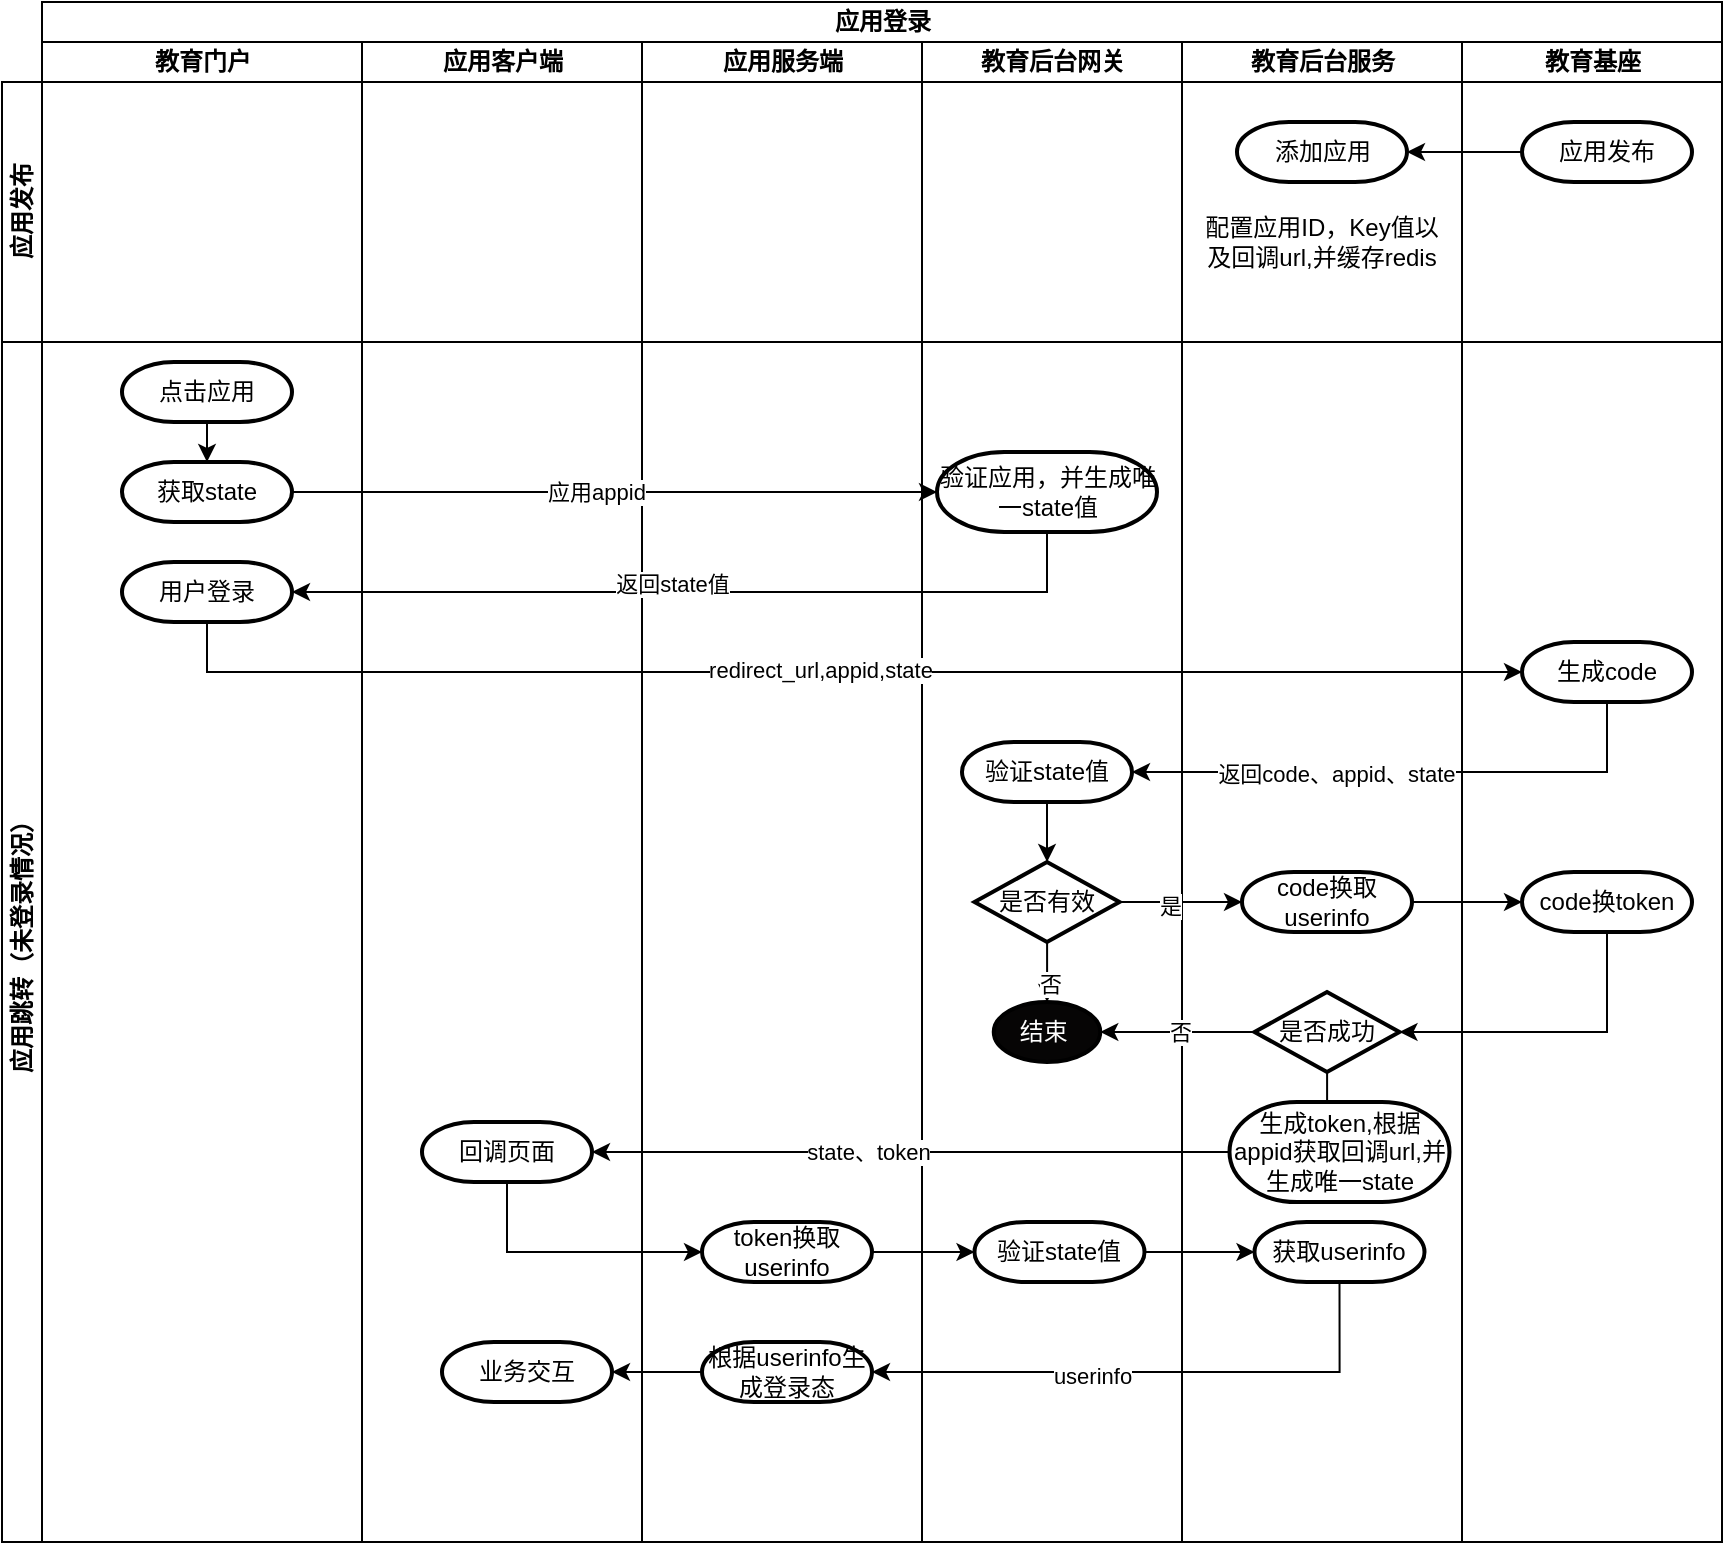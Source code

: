 <mxfile version="21.0.2" type="github">
  <diagram id="6a731a19-8d31-9384-78a2-239565b7b9f0" name="Page-1">
    <mxGraphModel dx="1122" dy="701" grid="1" gridSize="10" guides="1" tooltips="1" connect="1" arrows="1" fold="1" page="1" pageScale="1" pageWidth="1169" pageHeight="827" background="none" math="0" shadow="0">
      <root>
        <mxCell id="0" />
        <mxCell id="1" parent="0" />
        <mxCell id="Pkom4mgUufGUyZToT8Yp-150" value="应用登录" style="swimlane;childLayout=stackLayout;resizeParent=1;resizeParentMax=0;startSize=20;html=1;" vertex="1" parent="1">
          <mxGeometry x="180" y="110" width="840" height="770" as="geometry" />
        </mxCell>
        <mxCell id="Pkom4mgUufGUyZToT8Yp-151" value="教育门户" style="swimlane;startSize=20;html=1;" vertex="1" parent="Pkom4mgUufGUyZToT8Yp-150">
          <mxGeometry y="20" width="160" height="750" as="geometry" />
        </mxCell>
        <mxCell id="Pkom4mgUufGUyZToT8Yp-152" value="应用客户端" style="swimlane;startSize=20;html=1;" vertex="1" parent="Pkom4mgUufGUyZToT8Yp-150">
          <mxGeometry x="160" y="20" width="140" height="750" as="geometry" />
        </mxCell>
        <mxCell id="Pkom4mgUufGUyZToT8Yp-153" value="应用服务端" style="swimlane;startSize=20;html=1;" vertex="1" parent="Pkom4mgUufGUyZToT8Yp-150">
          <mxGeometry x="300" y="20" width="140" height="750" as="geometry" />
        </mxCell>
        <mxCell id="Pkom4mgUufGUyZToT8Yp-160" value="教育后台网关" style="swimlane;startSize=20;html=1;" vertex="1" parent="Pkom4mgUufGUyZToT8Yp-150">
          <mxGeometry x="440" y="20" width="130" height="750" as="geometry" />
        </mxCell>
        <mxCell id="Pkom4mgUufGUyZToT8Yp-158" value="教育后台服务" style="swimlane;startSize=20;html=1;" vertex="1" parent="Pkom4mgUufGUyZToT8Yp-150">
          <mxGeometry x="570" y="20" width="140" height="750" as="geometry" />
        </mxCell>
        <mxCell id="Pkom4mgUufGUyZToT8Yp-162" value="教育基座" style="swimlane;startSize=20;html=1;" vertex="1" parent="Pkom4mgUufGUyZToT8Yp-150">
          <mxGeometry x="710" y="20" width="130" height="750" as="geometry" />
        </mxCell>
        <mxCell id="Pkom4mgUufGUyZToT8Yp-168" value="应用发布" style="swimlane;startSize=20;horizontal=0;html=1;movable=1;resizable=1;rotatable=1;deletable=1;editable=1;locked=0;connectable=1;" vertex="1" parent="1">
          <mxGeometry x="160" y="150" width="860" height="130" as="geometry" />
        </mxCell>
        <mxCell id="Pkom4mgUufGUyZToT8Yp-172" style="edgeStyle=orthogonalEdgeStyle;rounded=0;orthogonalLoop=1;jettySize=auto;html=1;entryX=1;entryY=0.5;entryDx=0;entryDy=0;entryPerimeter=0;" edge="1" parent="Pkom4mgUufGUyZToT8Yp-168" source="Pkom4mgUufGUyZToT8Yp-170" target="Pkom4mgUufGUyZToT8Yp-171">
          <mxGeometry relative="1" as="geometry" />
        </mxCell>
        <mxCell id="Pkom4mgUufGUyZToT8Yp-170" value="应用发布" style="strokeWidth=2;html=1;shape=mxgraph.flowchart.terminator;whiteSpace=wrap;" vertex="1" parent="Pkom4mgUufGUyZToT8Yp-168">
          <mxGeometry x="760" y="20" width="85" height="30" as="geometry" />
        </mxCell>
        <mxCell id="Pkom4mgUufGUyZToT8Yp-171" value="添加应用" style="strokeWidth=2;html=1;shape=mxgraph.flowchart.terminator;whiteSpace=wrap;" vertex="1" parent="Pkom4mgUufGUyZToT8Yp-168">
          <mxGeometry x="617.5" y="20" width="85" height="30" as="geometry" />
        </mxCell>
        <mxCell id="Pkom4mgUufGUyZToT8Yp-173" value="配置应用ID，Key值以及回调url,并缓存redis" style="text;html=1;strokeColor=none;fillColor=none;align=center;verticalAlign=middle;whiteSpace=wrap;rounded=0;" vertex="1" parent="Pkom4mgUufGUyZToT8Yp-168">
          <mxGeometry x="600" y="60" width="120" height="40" as="geometry" />
        </mxCell>
        <mxCell id="Pkom4mgUufGUyZToT8Yp-174" value="应用跳转（未登录情况）" style="swimlane;startSize=20;horizontal=0;html=1;movable=1;resizable=1;rotatable=1;deletable=1;editable=1;locked=0;connectable=1;" vertex="1" parent="1">
          <mxGeometry x="160" y="280" width="860" height="600" as="geometry" />
        </mxCell>
        <mxCell id="Pkom4mgUufGUyZToT8Yp-182" style="edgeStyle=orthogonalEdgeStyle;rounded=0;orthogonalLoop=1;jettySize=auto;html=1;entryX=0.5;entryY=0;entryDx=0;entryDy=0;entryPerimeter=0;" edge="1" parent="Pkom4mgUufGUyZToT8Yp-174" source="Pkom4mgUufGUyZToT8Yp-179" target="Pkom4mgUufGUyZToT8Yp-180">
          <mxGeometry relative="1" as="geometry" />
        </mxCell>
        <mxCell id="Pkom4mgUufGUyZToT8Yp-179" value="点击应用" style="strokeWidth=2;html=1;shape=mxgraph.flowchart.terminator;whiteSpace=wrap;" vertex="1" parent="Pkom4mgUufGUyZToT8Yp-174">
          <mxGeometry x="60" y="10" width="85" height="30" as="geometry" />
        </mxCell>
        <mxCell id="Pkom4mgUufGUyZToT8Yp-183" style="edgeStyle=orthogonalEdgeStyle;rounded=0;orthogonalLoop=1;jettySize=auto;html=1;entryX=0;entryY=0.5;entryDx=0;entryDy=0;entryPerimeter=0;" edge="1" parent="Pkom4mgUufGUyZToT8Yp-174" source="Pkom4mgUufGUyZToT8Yp-180" target="Pkom4mgUufGUyZToT8Yp-181">
          <mxGeometry relative="1" as="geometry" />
        </mxCell>
        <mxCell id="Pkom4mgUufGUyZToT8Yp-184" value="应用appid" style="edgeLabel;html=1;align=center;verticalAlign=middle;resizable=0;points=[];" vertex="1" connectable="0" parent="Pkom4mgUufGUyZToT8Yp-183">
          <mxGeometry x="-0.055" relative="1" as="geometry">
            <mxPoint x="-1" as="offset" />
          </mxGeometry>
        </mxCell>
        <mxCell id="Pkom4mgUufGUyZToT8Yp-180" value="获取state" style="strokeWidth=2;html=1;shape=mxgraph.flowchart.terminator;whiteSpace=wrap;" vertex="1" parent="Pkom4mgUufGUyZToT8Yp-174">
          <mxGeometry x="60" y="60" width="85" height="30" as="geometry" />
        </mxCell>
        <mxCell id="Pkom4mgUufGUyZToT8Yp-186" style="edgeStyle=orthogonalEdgeStyle;rounded=0;orthogonalLoop=1;jettySize=auto;html=1;entryX=1;entryY=0.5;entryDx=0;entryDy=0;entryPerimeter=0;exitX=0.5;exitY=1;exitDx=0;exitDy=0;exitPerimeter=0;" edge="1" parent="Pkom4mgUufGUyZToT8Yp-174" source="Pkom4mgUufGUyZToT8Yp-181" target="Pkom4mgUufGUyZToT8Yp-185">
          <mxGeometry relative="1" as="geometry" />
        </mxCell>
        <mxCell id="Pkom4mgUufGUyZToT8Yp-189" value="返回state值" style="edgeLabel;html=1;align=center;verticalAlign=middle;resizable=0;points=[];" vertex="1" connectable="0" parent="Pkom4mgUufGUyZToT8Yp-186">
          <mxGeometry x="0.067" y="-4" relative="1" as="geometry">
            <mxPoint as="offset" />
          </mxGeometry>
        </mxCell>
        <mxCell id="Pkom4mgUufGUyZToT8Yp-181" value="验证应用，并生成唯一state值" style="strokeWidth=2;html=1;shape=mxgraph.flowchart.terminator;whiteSpace=wrap;" vertex="1" parent="Pkom4mgUufGUyZToT8Yp-174">
          <mxGeometry x="467.5" y="55" width="110" height="40" as="geometry" />
        </mxCell>
        <mxCell id="Pkom4mgUufGUyZToT8Yp-188" style="edgeStyle=orthogonalEdgeStyle;rounded=0;orthogonalLoop=1;jettySize=auto;html=1;entryX=0;entryY=0.5;entryDx=0;entryDy=0;entryPerimeter=0;exitX=0.5;exitY=1;exitDx=0;exitDy=0;exitPerimeter=0;" edge="1" parent="Pkom4mgUufGUyZToT8Yp-174" source="Pkom4mgUufGUyZToT8Yp-185" target="Pkom4mgUufGUyZToT8Yp-187">
          <mxGeometry relative="1" as="geometry" />
        </mxCell>
        <mxCell id="Pkom4mgUufGUyZToT8Yp-190" value="redirect_url,appid,state" style="edgeLabel;html=1;align=center;verticalAlign=middle;resizable=0;points=[];" vertex="1" connectable="0" parent="Pkom4mgUufGUyZToT8Yp-188">
          <mxGeometry x="-0.028" y="1" relative="1" as="geometry">
            <mxPoint as="offset" />
          </mxGeometry>
        </mxCell>
        <mxCell id="Pkom4mgUufGUyZToT8Yp-185" value="用户登录" style="strokeWidth=2;html=1;shape=mxgraph.flowchart.terminator;whiteSpace=wrap;" vertex="1" parent="Pkom4mgUufGUyZToT8Yp-174">
          <mxGeometry x="60" y="110" width="85" height="30" as="geometry" />
        </mxCell>
        <mxCell id="Pkom4mgUufGUyZToT8Yp-192" style="edgeStyle=orthogonalEdgeStyle;rounded=0;orthogonalLoop=1;jettySize=auto;html=1;entryX=1;entryY=0.5;entryDx=0;entryDy=0;entryPerimeter=0;exitX=0.5;exitY=1;exitDx=0;exitDy=0;exitPerimeter=0;" edge="1" parent="Pkom4mgUufGUyZToT8Yp-174" source="Pkom4mgUufGUyZToT8Yp-187" target="Pkom4mgUufGUyZToT8Yp-191">
          <mxGeometry relative="1" as="geometry" />
        </mxCell>
        <mxCell id="Pkom4mgUufGUyZToT8Yp-193" value="返回code、appid、state" style="edgeLabel;html=1;align=center;verticalAlign=middle;resizable=0;points=[];" vertex="1" connectable="0" parent="Pkom4mgUufGUyZToT8Yp-192">
          <mxGeometry x="0.253" y="1" relative="1" as="geometry">
            <mxPoint as="offset" />
          </mxGeometry>
        </mxCell>
        <mxCell id="Pkom4mgUufGUyZToT8Yp-187" value="生成code" style="strokeWidth=2;html=1;shape=mxgraph.flowchart.terminator;whiteSpace=wrap;" vertex="1" parent="Pkom4mgUufGUyZToT8Yp-174">
          <mxGeometry x="760" y="150" width="85" height="30" as="geometry" />
        </mxCell>
        <mxCell id="Pkom4mgUufGUyZToT8Yp-197" style="edgeStyle=orthogonalEdgeStyle;rounded=0;orthogonalLoop=1;jettySize=auto;html=1;" edge="1" parent="Pkom4mgUufGUyZToT8Yp-174" source="Pkom4mgUufGUyZToT8Yp-191" target="Pkom4mgUufGUyZToT8Yp-196">
          <mxGeometry relative="1" as="geometry" />
        </mxCell>
        <mxCell id="Pkom4mgUufGUyZToT8Yp-191" value="验证state值" style="strokeWidth=2;html=1;shape=mxgraph.flowchart.terminator;whiteSpace=wrap;" vertex="1" parent="Pkom4mgUufGUyZToT8Yp-174">
          <mxGeometry x="480" y="200" width="85" height="30" as="geometry" />
        </mxCell>
        <mxCell id="Pkom4mgUufGUyZToT8Yp-199" style="edgeStyle=orthogonalEdgeStyle;rounded=0;orthogonalLoop=1;jettySize=auto;html=1;entryX=0;entryY=0.5;entryDx=0;entryDy=0;entryPerimeter=0;" edge="1" parent="Pkom4mgUufGUyZToT8Yp-174" source="Pkom4mgUufGUyZToT8Yp-196" target="Pkom4mgUufGUyZToT8Yp-198">
          <mxGeometry relative="1" as="geometry" />
        </mxCell>
        <mxCell id="Pkom4mgUufGUyZToT8Yp-203" value="是" style="edgeLabel;html=1;align=center;verticalAlign=middle;resizable=0;points=[];" vertex="1" connectable="0" parent="Pkom4mgUufGUyZToT8Yp-199">
          <mxGeometry x="-0.199" y="-2" relative="1" as="geometry">
            <mxPoint as="offset" />
          </mxGeometry>
        </mxCell>
        <mxCell id="Pkom4mgUufGUyZToT8Yp-229" style="edgeStyle=orthogonalEdgeStyle;rounded=0;orthogonalLoop=1;jettySize=auto;html=1;" edge="1" parent="Pkom4mgUufGUyZToT8Yp-174" source="Pkom4mgUufGUyZToT8Yp-196" target="Pkom4mgUufGUyZToT8Yp-226">
          <mxGeometry relative="1" as="geometry" />
        </mxCell>
        <mxCell id="Pkom4mgUufGUyZToT8Yp-230" value="否" style="edgeLabel;html=1;align=center;verticalAlign=middle;resizable=0;points=[];" vertex="1" connectable="0" parent="Pkom4mgUufGUyZToT8Yp-229">
          <mxGeometry x="-0.285" y="1" relative="1" as="geometry">
            <mxPoint y="3" as="offset" />
          </mxGeometry>
        </mxCell>
        <mxCell id="Pkom4mgUufGUyZToT8Yp-196" value="是否有效" style="strokeWidth=2;html=1;shape=mxgraph.flowchart.decision;whiteSpace=wrap;" vertex="1" parent="Pkom4mgUufGUyZToT8Yp-174">
          <mxGeometry x="486.25" y="260" width="72.5" height="40" as="geometry" />
        </mxCell>
        <mxCell id="Pkom4mgUufGUyZToT8Yp-205" style="edgeStyle=orthogonalEdgeStyle;rounded=0;orthogonalLoop=1;jettySize=auto;html=1;" edge="1" parent="Pkom4mgUufGUyZToT8Yp-174" source="Pkom4mgUufGUyZToT8Yp-198" target="Pkom4mgUufGUyZToT8Yp-204">
          <mxGeometry relative="1" as="geometry" />
        </mxCell>
        <mxCell id="Pkom4mgUufGUyZToT8Yp-198" value="code换取userinfo" style="strokeWidth=2;html=1;shape=mxgraph.flowchart.terminator;whiteSpace=wrap;" vertex="1" parent="Pkom4mgUufGUyZToT8Yp-174">
          <mxGeometry x="620" y="265" width="85" height="30" as="geometry" />
        </mxCell>
        <mxCell id="Pkom4mgUufGUyZToT8Yp-208" style="edgeStyle=orthogonalEdgeStyle;rounded=0;orthogonalLoop=1;jettySize=auto;html=1;entryX=1;entryY=0.5;entryDx=0;entryDy=0;entryPerimeter=0;exitX=0.5;exitY=1;exitDx=0;exitDy=0;exitPerimeter=0;" edge="1" parent="Pkom4mgUufGUyZToT8Yp-174" source="Pkom4mgUufGUyZToT8Yp-204" target="Pkom4mgUufGUyZToT8Yp-207">
          <mxGeometry relative="1" as="geometry" />
        </mxCell>
        <mxCell id="Pkom4mgUufGUyZToT8Yp-204" value="code换token" style="strokeWidth=2;html=1;shape=mxgraph.flowchart.terminator;whiteSpace=wrap;" vertex="1" parent="Pkom4mgUufGUyZToT8Yp-174">
          <mxGeometry x="760" y="265" width="85" height="30" as="geometry" />
        </mxCell>
        <mxCell id="Pkom4mgUufGUyZToT8Yp-210" style="edgeStyle=orthogonalEdgeStyle;rounded=0;orthogonalLoop=1;jettySize=auto;html=1;" edge="1" parent="Pkom4mgUufGUyZToT8Yp-174" source="Pkom4mgUufGUyZToT8Yp-207" target="Pkom4mgUufGUyZToT8Yp-209">
          <mxGeometry relative="1" as="geometry" />
        </mxCell>
        <mxCell id="Pkom4mgUufGUyZToT8Yp-227" style="edgeStyle=orthogonalEdgeStyle;rounded=0;orthogonalLoop=1;jettySize=auto;html=1;entryX=1;entryY=0.5;entryDx=0;entryDy=0;entryPerimeter=0;" edge="1" parent="Pkom4mgUufGUyZToT8Yp-174" source="Pkom4mgUufGUyZToT8Yp-207" target="Pkom4mgUufGUyZToT8Yp-226">
          <mxGeometry relative="1" as="geometry" />
        </mxCell>
        <mxCell id="Pkom4mgUufGUyZToT8Yp-231" value="否" style="edgeLabel;html=1;align=center;verticalAlign=middle;resizable=0;points=[];" vertex="1" connectable="0" parent="Pkom4mgUufGUyZToT8Yp-227">
          <mxGeometry x="-0.008" relative="1" as="geometry">
            <mxPoint x="1" as="offset" />
          </mxGeometry>
        </mxCell>
        <mxCell id="Pkom4mgUufGUyZToT8Yp-207" value="是否成功" style="strokeWidth=2;html=1;shape=mxgraph.flowchart.decision;whiteSpace=wrap;" vertex="1" parent="Pkom4mgUufGUyZToT8Yp-174">
          <mxGeometry x="626.25" y="325" width="72.5" height="40" as="geometry" />
        </mxCell>
        <mxCell id="Pkom4mgUufGUyZToT8Yp-212" style="edgeStyle=orthogonalEdgeStyle;rounded=0;orthogonalLoop=1;jettySize=auto;html=1;entryX=1;entryY=0.5;entryDx=0;entryDy=0;entryPerimeter=0;" edge="1" parent="Pkom4mgUufGUyZToT8Yp-174" source="Pkom4mgUufGUyZToT8Yp-209" target="Pkom4mgUufGUyZToT8Yp-211">
          <mxGeometry relative="1" as="geometry" />
        </mxCell>
        <mxCell id="Pkom4mgUufGUyZToT8Yp-213" value="state、token" style="edgeLabel;html=1;align=center;verticalAlign=middle;resizable=0;points=[];" vertex="1" connectable="0" parent="Pkom4mgUufGUyZToT8Yp-212">
          <mxGeometry x="0.217" y="2" relative="1" as="geometry">
            <mxPoint x="13" y="-2" as="offset" />
          </mxGeometry>
        </mxCell>
        <mxCell id="Pkom4mgUufGUyZToT8Yp-209" value="生成token,根据appid获取回调url,并生成唯一state" style="strokeWidth=2;html=1;shape=mxgraph.flowchart.terminator;whiteSpace=wrap;" vertex="1" parent="Pkom4mgUufGUyZToT8Yp-174">
          <mxGeometry x="613.75" y="380" width="110" height="50" as="geometry" />
        </mxCell>
        <mxCell id="Pkom4mgUufGUyZToT8Yp-215" style="edgeStyle=orthogonalEdgeStyle;rounded=0;orthogonalLoop=1;jettySize=auto;html=1;entryX=0;entryY=0.5;entryDx=0;entryDy=0;entryPerimeter=0;exitX=0.5;exitY=1;exitDx=0;exitDy=0;exitPerimeter=0;" edge="1" parent="Pkom4mgUufGUyZToT8Yp-174" source="Pkom4mgUufGUyZToT8Yp-211" target="Pkom4mgUufGUyZToT8Yp-214">
          <mxGeometry relative="1" as="geometry" />
        </mxCell>
        <mxCell id="Pkom4mgUufGUyZToT8Yp-211" value="回调页面" style="strokeWidth=2;html=1;shape=mxgraph.flowchart.terminator;whiteSpace=wrap;" vertex="1" parent="Pkom4mgUufGUyZToT8Yp-174">
          <mxGeometry x="210" y="390" width="85" height="30" as="geometry" />
        </mxCell>
        <mxCell id="Pkom4mgUufGUyZToT8Yp-217" style="edgeStyle=orthogonalEdgeStyle;rounded=0;orthogonalLoop=1;jettySize=auto;html=1;" edge="1" parent="Pkom4mgUufGUyZToT8Yp-174" source="Pkom4mgUufGUyZToT8Yp-214" target="Pkom4mgUufGUyZToT8Yp-216">
          <mxGeometry relative="1" as="geometry" />
        </mxCell>
        <mxCell id="Pkom4mgUufGUyZToT8Yp-214" value="token换取userinfo" style="strokeWidth=2;html=1;shape=mxgraph.flowchart.terminator;whiteSpace=wrap;" vertex="1" parent="Pkom4mgUufGUyZToT8Yp-174">
          <mxGeometry x="350" y="440" width="85" height="30" as="geometry" />
        </mxCell>
        <mxCell id="Pkom4mgUufGUyZToT8Yp-219" style="edgeStyle=orthogonalEdgeStyle;rounded=0;orthogonalLoop=1;jettySize=auto;html=1;" edge="1" parent="Pkom4mgUufGUyZToT8Yp-174" source="Pkom4mgUufGUyZToT8Yp-216" target="Pkom4mgUufGUyZToT8Yp-218">
          <mxGeometry relative="1" as="geometry" />
        </mxCell>
        <mxCell id="Pkom4mgUufGUyZToT8Yp-216" value="验证state值" style="strokeWidth=2;html=1;shape=mxgraph.flowchart.terminator;whiteSpace=wrap;" vertex="1" parent="Pkom4mgUufGUyZToT8Yp-174">
          <mxGeometry x="486.25" y="440" width="85" height="30" as="geometry" />
        </mxCell>
        <mxCell id="Pkom4mgUufGUyZToT8Yp-221" style="edgeStyle=orthogonalEdgeStyle;rounded=0;orthogonalLoop=1;jettySize=auto;html=1;entryX=1;entryY=0.5;entryDx=0;entryDy=0;entryPerimeter=0;exitX=0.5;exitY=1;exitDx=0;exitDy=0;exitPerimeter=0;" edge="1" parent="Pkom4mgUufGUyZToT8Yp-174" source="Pkom4mgUufGUyZToT8Yp-218" target="Pkom4mgUufGUyZToT8Yp-220">
          <mxGeometry relative="1" as="geometry" />
        </mxCell>
        <mxCell id="Pkom4mgUufGUyZToT8Yp-222" value="userinfo" style="edgeLabel;html=1;align=center;verticalAlign=middle;resizable=0;points=[];" vertex="1" connectable="0" parent="Pkom4mgUufGUyZToT8Yp-221">
          <mxGeometry x="0.215" y="2" relative="1" as="geometry">
            <mxPoint as="offset" />
          </mxGeometry>
        </mxCell>
        <mxCell id="Pkom4mgUufGUyZToT8Yp-218" value="获取userinfo" style="strokeWidth=2;html=1;shape=mxgraph.flowchart.terminator;whiteSpace=wrap;" vertex="1" parent="Pkom4mgUufGUyZToT8Yp-174">
          <mxGeometry x="626.25" y="440" width="85" height="30" as="geometry" />
        </mxCell>
        <mxCell id="Pkom4mgUufGUyZToT8Yp-224" style="edgeStyle=orthogonalEdgeStyle;rounded=0;orthogonalLoop=1;jettySize=auto;html=1;entryX=1;entryY=0.5;entryDx=0;entryDy=0;entryPerimeter=0;" edge="1" parent="Pkom4mgUufGUyZToT8Yp-174" source="Pkom4mgUufGUyZToT8Yp-220" target="Pkom4mgUufGUyZToT8Yp-223">
          <mxGeometry relative="1" as="geometry" />
        </mxCell>
        <mxCell id="Pkom4mgUufGUyZToT8Yp-220" value="根据userinfo生成登录态" style="strokeWidth=2;html=1;shape=mxgraph.flowchart.terminator;whiteSpace=wrap;" vertex="1" parent="Pkom4mgUufGUyZToT8Yp-174">
          <mxGeometry x="350" y="500" width="85" height="30" as="geometry" />
        </mxCell>
        <mxCell id="Pkom4mgUufGUyZToT8Yp-223" value="业务交互" style="strokeWidth=2;html=1;shape=mxgraph.flowchart.terminator;whiteSpace=wrap;" vertex="1" parent="Pkom4mgUufGUyZToT8Yp-174">
          <mxGeometry x="220" y="500" width="85" height="30" as="geometry" />
        </mxCell>
        <mxCell id="Pkom4mgUufGUyZToT8Yp-226" value="&lt;font color=&quot;#ffffff&quot;&gt;结束&lt;/font&gt;&amp;nbsp;" style="strokeWidth=2;html=1;shape=mxgraph.flowchart.start_1;whiteSpace=wrap;fillColor=#060505;" vertex="1" parent="Pkom4mgUufGUyZToT8Yp-174">
          <mxGeometry x="495.88" y="330" width="53.25" height="30" as="geometry" />
        </mxCell>
      </root>
    </mxGraphModel>
  </diagram>
</mxfile>

